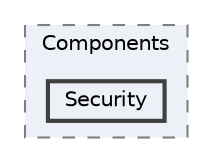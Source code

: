 digraph "Web/Modules/EleWise.ELMA.BusinessRules.Web/Components/Security"
{
 // LATEX_PDF_SIZE
  bgcolor="transparent";
  edge [fontname=Helvetica,fontsize=10,labelfontname=Helvetica,labelfontsize=10];
  node [fontname=Helvetica,fontsize=10,shape=box,height=0.2,width=0.4];
  compound=true
  subgraph clusterdir_d342b6e4fab5682e5727f5d22fb9b7fc {
    graph [ bgcolor="#edf0f7", pencolor="grey50", label="Components", fontname=Helvetica,fontsize=10 style="filled,dashed", URL="dir_d342b6e4fab5682e5727f5d22fb9b7fc.html",tooltip=""]
  dir_ebd4ff9510f2965ed3b726b6afdb9a20 [label="Security", fillcolor="#edf0f7", color="grey25", style="filled,bold", URL="dir_ebd4ff9510f2965ed3b726b6afdb9a20.html",tooltip=""];
  }
}
